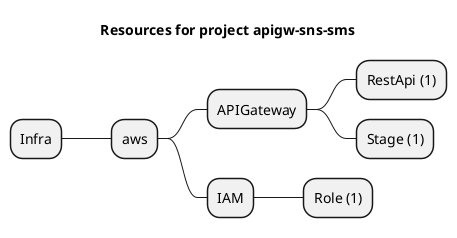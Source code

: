 @startmindmap
title Resources for project apigw-sns-sms
skinparam monochrome true
+ Infra
++ aws
+++ APIGateway
++++ RestApi (1)
++++ Stage (1)
+++ IAM
++++ Role (1)
@endmindmap